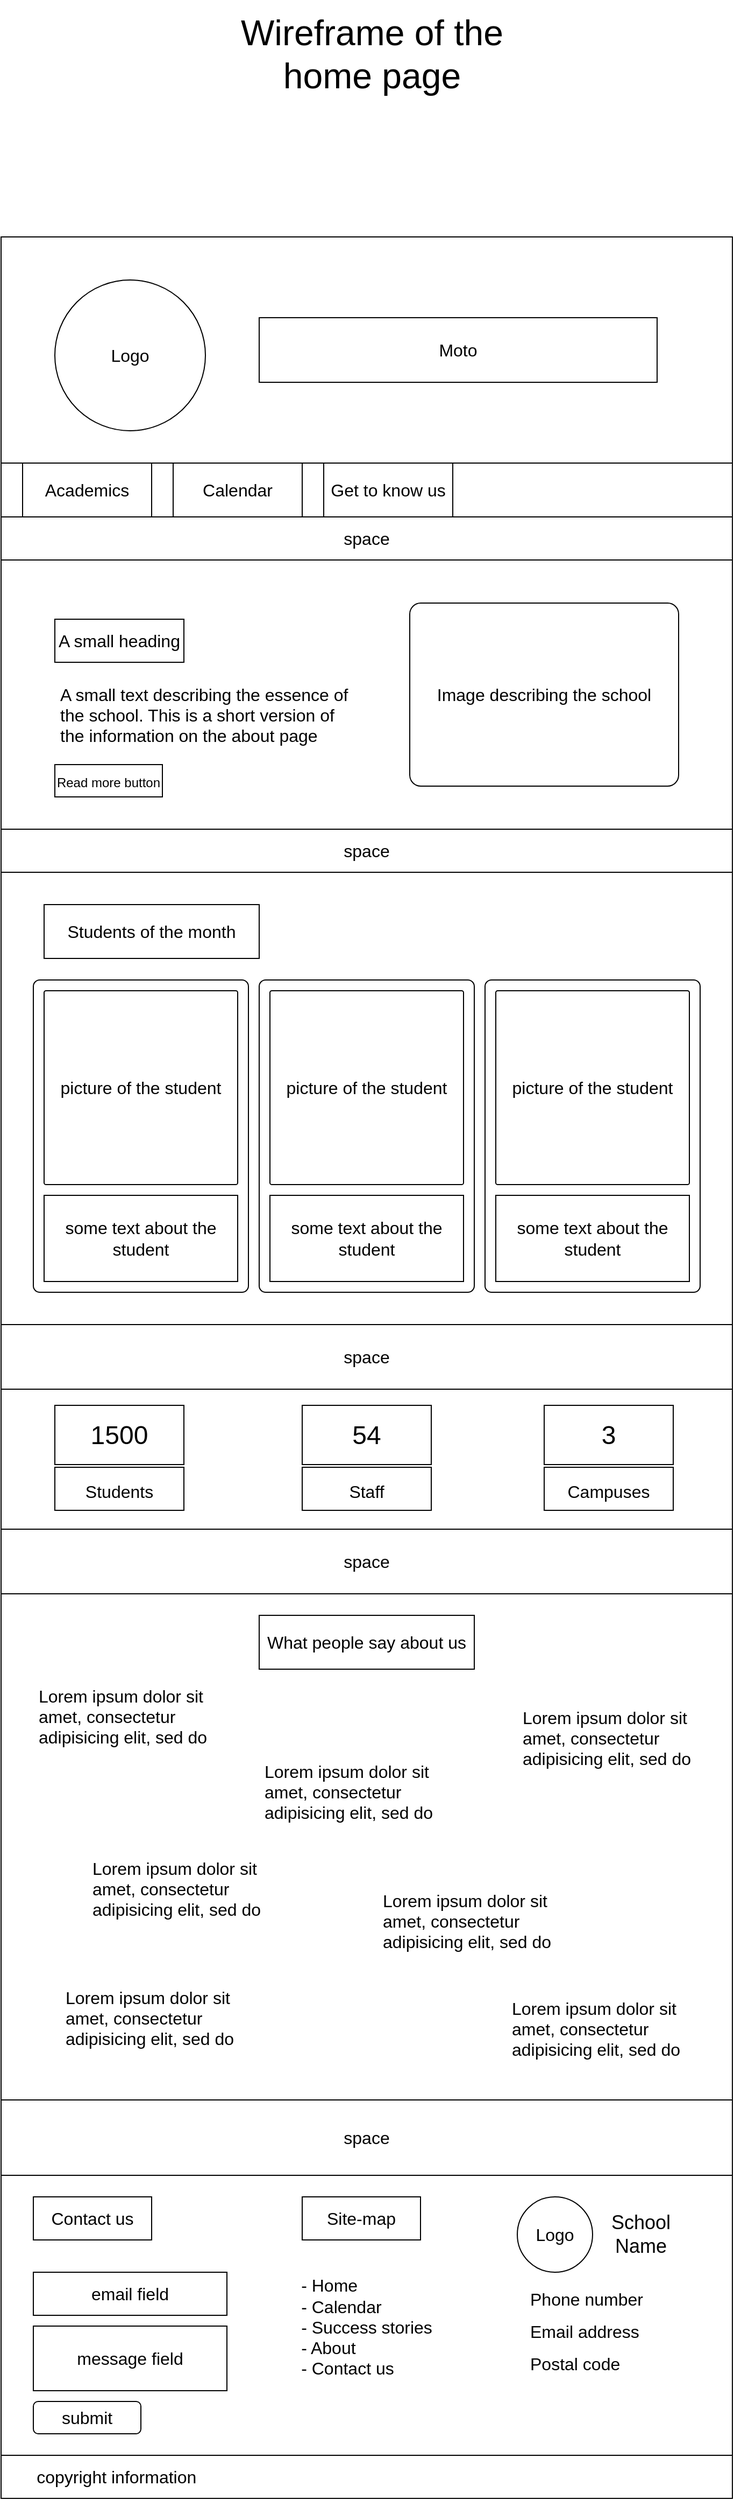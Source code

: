 <mxfile version="20.6.1" type="github">
  <diagram id="zjbsmMx9dNUYekVJXI4S" name="Page-1">
    <mxGraphModel dx="868" dy="993" grid="1" gridSize="10" guides="1" tooltips="1" connect="1" arrows="1" fold="1" page="0" pageScale="1" pageWidth="850" pageHeight="1100" math="0" shadow="0">
      <root>
        <mxCell id="0" />
        <mxCell id="1" parent="0" />
        <mxCell id="_Qzaa5entBogjLJZciO9-1" value="" style="rounded=0;whiteSpace=wrap;html=1;" parent="1" vertex="1">
          <mxGeometry x="160" y="120" width="680" height="210" as="geometry" />
        </mxCell>
        <mxCell id="_Qzaa5entBogjLJZciO9-2" value="&lt;font style=&quot;font-size: 16px;&quot;&gt;Logo&lt;/font&gt;" style="ellipse;whiteSpace=wrap;html=1;aspect=fixed;" parent="1" vertex="1">
          <mxGeometry x="210" y="160" width="140" height="140" as="geometry" />
        </mxCell>
        <mxCell id="_Qzaa5entBogjLJZciO9-4" value="Moto" style="rounded=0;whiteSpace=wrap;html=1;fontSize=16;" parent="1" vertex="1">
          <mxGeometry x="400" y="195" width="370" height="60" as="geometry" />
        </mxCell>
        <mxCell id="_Qzaa5entBogjLJZciO9-5" value="" style="rounded=0;whiteSpace=wrap;html=1;fontSize=16;" parent="1" vertex="1">
          <mxGeometry x="160" y="330" width="680" height="50" as="geometry" />
        </mxCell>
        <mxCell id="_Qzaa5entBogjLJZciO9-6" value="Academics" style="rounded=0;whiteSpace=wrap;html=1;fontSize=16;" parent="1" vertex="1">
          <mxGeometry x="180" y="330" width="120" height="50" as="geometry" />
        </mxCell>
        <mxCell id="_Qzaa5entBogjLJZciO9-7" value="Calendar" style="rounded=0;whiteSpace=wrap;html=1;fontSize=16;" parent="1" vertex="1">
          <mxGeometry x="320" y="330" width="120" height="50" as="geometry" />
        </mxCell>
        <mxCell id="_Qzaa5entBogjLJZciO9-10" value="" style="rounded=0;whiteSpace=wrap;html=1;fontSize=16;" parent="1" vertex="1">
          <mxGeometry x="160" y="420" width="680" height="250" as="geometry" />
        </mxCell>
        <mxCell id="_Qzaa5entBogjLJZciO9-11" value="Image describing the school" style="rounded=1;whiteSpace=wrap;html=1;fontSize=16;arcSize=6;points=[[0,0,0,0,0],[0,0.25,0,0,0],[0,0.5,0,0,0],[0,0.75,0,0,0],[0,1,0,0,0],[0.25,0,0,0,0],[0.25,1,0,0,0],[0.5,0,0,0,0],[0.5,1,0,0,0],[0.75,0,0,0,0],[0.75,1,0,0,0],[1,0,0,0,0],[1,0.25,0,0,0],[1,0.5,0,0,0],[1,0.75,0,0,0],[1,1,0,0,0]];" parent="1" vertex="1">
          <mxGeometry x="540" y="460" width="250" height="170" as="geometry" />
        </mxCell>
        <mxCell id="_Qzaa5entBogjLJZciO9-12" value="space" style="rounded=0;whiteSpace=wrap;html=1;fontSize=16;" parent="1" vertex="1">
          <mxGeometry x="160" y="380" width="680" height="40" as="geometry" />
        </mxCell>
        <mxCell id="_Qzaa5entBogjLJZciO9-13" value="&lt;p&gt;A small text describing the essence of the school. This is a short version of the information on the about page&lt;br&gt;&lt;/p&gt;" style="text;html=1;strokeColor=none;fillColor=none;spacing=5;spacingTop=-20;whiteSpace=wrap;overflow=hidden;rounded=0;fontSize=16;" parent="1" vertex="1">
          <mxGeometry x="210" y="530" width="280" height="70" as="geometry" />
        </mxCell>
        <mxCell id="_Qzaa5entBogjLJZciO9-14" value="A small heading" style="rounded=0;whiteSpace=wrap;html=1;fontSize=16;" parent="1" vertex="1">
          <mxGeometry x="210" y="475" width="120" height="40" as="geometry" />
        </mxCell>
        <mxCell id="_Qzaa5entBogjLJZciO9-15" value="&lt;font style=&quot;font-size: 12px;&quot;&gt;Read more button&lt;/font&gt;" style="rounded=0;whiteSpace=wrap;html=1;fontSize=16;" parent="1" vertex="1">
          <mxGeometry x="210" y="610" width="100" height="30" as="geometry" />
        </mxCell>
        <mxCell id="_Qzaa5entBogjLJZciO9-16" value="" style="rounded=0;whiteSpace=wrap;html=1;fontSize=12;" parent="1" vertex="1">
          <mxGeometry x="160" y="710" width="680" height="420" as="geometry" />
        </mxCell>
        <mxCell id="_Qzaa5entBogjLJZciO9-17" value="&lt;font style=&quot;font-size: 16px;&quot;&gt;Students of the month&lt;/font&gt;" style="rounded=0;whiteSpace=wrap;html=1;fontSize=12;" parent="1" vertex="1">
          <mxGeometry x="200" y="740" width="200" height="50" as="geometry" />
        </mxCell>
        <mxCell id="_Qzaa5entBogjLJZciO9-18" value="space" style="rounded=0;whiteSpace=wrap;html=1;fontSize=16;" parent="1" vertex="1">
          <mxGeometry x="160" y="670" width="680" height="40" as="geometry" />
        </mxCell>
        <mxCell id="_Qzaa5entBogjLJZciO9-20" value="" style="rounded=1;whiteSpace=wrap;html=1;fontSize=16;arcSize=3;" parent="1" vertex="1">
          <mxGeometry x="190" y="810" width="200" height="290" as="geometry" />
        </mxCell>
        <mxCell id="_Qzaa5entBogjLJZciO9-21" value="picture of the student" style="rounded=1;whiteSpace=wrap;html=1;fontSize=16;arcSize=1;" parent="1" vertex="1">
          <mxGeometry x="200" y="820" width="180" height="180" as="geometry" />
        </mxCell>
        <mxCell id="_Qzaa5entBogjLJZciO9-23" value="some text about the student" style="rounded=0;whiteSpace=wrap;html=1;fontSize=16;" parent="1" vertex="1">
          <mxGeometry x="200" y="1010" width="180" height="80" as="geometry" />
        </mxCell>
        <mxCell id="_Qzaa5entBogjLJZciO9-24" value="" style="rounded=1;whiteSpace=wrap;html=1;fontSize=16;arcSize=3;" parent="1" vertex="1">
          <mxGeometry x="400" y="810" width="200" height="290" as="geometry" />
        </mxCell>
        <mxCell id="_Qzaa5entBogjLJZciO9-25" value="picture of the student" style="rounded=1;whiteSpace=wrap;html=1;fontSize=16;arcSize=1;" parent="1" vertex="1">
          <mxGeometry x="410" y="820" width="180" height="180" as="geometry" />
        </mxCell>
        <mxCell id="_Qzaa5entBogjLJZciO9-26" value="some text about the student" style="rounded=0;whiteSpace=wrap;html=1;fontSize=16;" parent="1" vertex="1">
          <mxGeometry x="410" y="1010" width="180" height="80" as="geometry" />
        </mxCell>
        <mxCell id="_Qzaa5entBogjLJZciO9-27" value="" style="rounded=1;whiteSpace=wrap;html=1;fontSize=16;arcSize=3;" parent="1" vertex="1">
          <mxGeometry x="610" y="810" width="200" height="290" as="geometry" />
        </mxCell>
        <mxCell id="_Qzaa5entBogjLJZciO9-28" value="picture of the student" style="rounded=1;whiteSpace=wrap;html=1;fontSize=16;arcSize=1;" parent="1" vertex="1">
          <mxGeometry x="620" y="820" width="180" height="180" as="geometry" />
        </mxCell>
        <mxCell id="_Qzaa5entBogjLJZciO9-29" value="some text about the student" style="rounded=0;whiteSpace=wrap;html=1;fontSize=16;" parent="1" vertex="1">
          <mxGeometry x="620" y="1010" width="180" height="80" as="geometry" />
        </mxCell>
        <mxCell id="_Qzaa5entBogjLJZciO9-30" value="space" style="rounded=0;whiteSpace=wrap;html=1;fontSize=16;" parent="1" vertex="1">
          <mxGeometry x="160" y="1320" width="680" height="60" as="geometry" />
        </mxCell>
        <mxCell id="_Qzaa5entBogjLJZciO9-31" value="" style="rounded=0;whiteSpace=wrap;html=1;fontSize=12;" parent="1" vertex="1">
          <mxGeometry x="160" y="1380" width="680" height="470" as="geometry" />
        </mxCell>
        <mxCell id="_Qzaa5entBogjLJZciO9-32" value="&lt;font style=&quot;font-size: 16px;&quot;&gt;What people say about us&lt;/font&gt;" style="rounded=0;whiteSpace=wrap;html=1;fontSize=12;" parent="1" vertex="1">
          <mxGeometry x="400" y="1400" width="200" height="50" as="geometry" />
        </mxCell>
        <mxCell id="_Qzaa5entBogjLJZciO9-44" value="&lt;p&gt;Lorem ipsum dolor sit amet, consectetur adipisicing elit, sed do &lt;br&gt;&lt;/p&gt;" style="text;html=1;strokeColor=none;fillColor=none;spacing=5;spacingTop=-20;whiteSpace=wrap;overflow=hidden;rounded=0;fontSize=16;" parent="1" vertex="1">
          <mxGeometry x="190" y="1460" width="190" height="70" as="geometry" />
        </mxCell>
        <mxCell id="_Qzaa5entBogjLJZciO9-45" value="&lt;p&gt;Lorem ipsum dolor sit amet, consectetur adipisicing elit, sed do &lt;br&gt;&lt;/p&gt;" style="text;html=1;strokeColor=none;fillColor=none;spacing=5;spacingTop=-20;whiteSpace=wrap;overflow=hidden;rounded=0;fontSize=16;" parent="1" vertex="1">
          <mxGeometry x="630" y="1750" width="190" height="70" as="geometry" />
        </mxCell>
        <mxCell id="_Qzaa5entBogjLJZciO9-46" value="&lt;p&gt;Lorem ipsum dolor sit amet, consectetur adipisicing elit, sed do &lt;br&gt;&lt;/p&gt;" style="text;html=1;strokeColor=none;fillColor=none;spacing=5;spacingTop=-20;whiteSpace=wrap;overflow=hidden;rounded=0;fontSize=16;" parent="1" vertex="1">
          <mxGeometry x="400" y="1530" width="190" height="70" as="geometry" />
        </mxCell>
        <mxCell id="_Qzaa5entBogjLJZciO9-48" value="&lt;p&gt;Lorem ipsum dolor sit amet, consectetur adipisicing elit, sed do &lt;br&gt;&lt;/p&gt;" style="text;html=1;strokeColor=none;fillColor=none;spacing=5;spacingTop=-20;whiteSpace=wrap;overflow=hidden;rounded=0;fontSize=16;" parent="1" vertex="1">
          <mxGeometry x="215" y="1740" width="190" height="70" as="geometry" />
        </mxCell>
        <mxCell id="_Qzaa5entBogjLJZciO9-49" value="&lt;p&gt;Lorem ipsum dolor sit amet, consectetur adipisicing elit, sed do &lt;br&gt;&lt;/p&gt;" style="text;html=1;strokeColor=none;fillColor=none;spacing=5;spacingTop=-20;whiteSpace=wrap;overflow=hidden;rounded=0;fontSize=16;" parent="1" vertex="1">
          <mxGeometry x="640" y="1480" width="190" height="70" as="geometry" />
        </mxCell>
        <mxCell id="_Qzaa5entBogjLJZciO9-50" value="&lt;p&gt;Lorem ipsum dolor sit amet, consectetur adipisicing elit, sed do &lt;br&gt;&lt;/p&gt;" style="text;html=1;strokeColor=none;fillColor=none;spacing=5;spacingTop=-20;whiteSpace=wrap;overflow=hidden;rounded=0;fontSize=16;" parent="1" vertex="1">
          <mxGeometry x="510" y="1650" width="190" height="70" as="geometry" />
        </mxCell>
        <mxCell id="_Qzaa5entBogjLJZciO9-51" value="&lt;p&gt;Lorem ipsum dolor sit amet, consectetur adipisicing elit, sed do &lt;br&gt;&lt;/p&gt;" style="text;html=1;strokeColor=none;fillColor=none;spacing=5;spacingTop=-20;whiteSpace=wrap;overflow=hidden;rounded=0;fontSize=16;" parent="1" vertex="1">
          <mxGeometry x="240" y="1620" width="190" height="70" as="geometry" />
        </mxCell>
        <mxCell id="_Qzaa5entBogjLJZciO9-52" value="space" style="rounded=0;whiteSpace=wrap;html=1;fontSize=16;" parent="1" vertex="1">
          <mxGeometry x="160" y="1850" width="680" height="70" as="geometry" />
        </mxCell>
        <mxCell id="_Qzaa5entBogjLJZciO9-53" value="" style="rounded=0;whiteSpace=wrap;html=1;fontSize=16;" parent="1" vertex="1">
          <mxGeometry x="160" y="1920" width="680" height="260" as="geometry" />
        </mxCell>
        <mxCell id="_Qzaa5entBogjLJZciO9-55" value="Contact us" style="rounded=0;whiteSpace=wrap;html=1;fontSize=16;" parent="1" vertex="1">
          <mxGeometry x="190" y="1940" width="110" height="40" as="geometry" />
        </mxCell>
        <mxCell id="_Qzaa5entBogjLJZciO9-56" value="email field" style="rounded=0;whiteSpace=wrap;html=1;fontSize=16;" parent="1" vertex="1">
          <mxGeometry x="190" y="2010" width="180" height="40" as="geometry" />
        </mxCell>
        <mxCell id="_Qzaa5entBogjLJZciO9-58" value="message field" style="rounded=0;whiteSpace=wrap;html=1;fontSize=16;" parent="1" vertex="1">
          <mxGeometry x="190" y="2060" width="180" height="60" as="geometry" />
        </mxCell>
        <mxCell id="_Qzaa5entBogjLJZciO9-59" value="submit" style="rounded=1;whiteSpace=wrap;html=1;fontSize=16;" parent="1" vertex="1">
          <mxGeometry x="190" y="2130" width="100" height="30" as="geometry" />
        </mxCell>
        <mxCell id="_Qzaa5entBogjLJZciO9-60" value="Site-map" style="rounded=0;whiteSpace=wrap;html=1;fontSize=16;" parent="1" vertex="1">
          <mxGeometry x="440" y="1940" width="110" height="40" as="geometry" />
        </mxCell>
        <mxCell id="_Qzaa5entBogjLJZciO9-62" value="&lt;div align=&quot;left&quot;&gt;- Home&lt;/div&gt;&lt;div align=&quot;left&quot;&gt;- Calendar&lt;/div&gt;&lt;div align=&quot;left&quot;&gt;- Success stories&lt;br&gt;&lt;/div&gt;&lt;div align=&quot;left&quot;&gt;- About&lt;/div&gt;&lt;div align=&quot;left&quot;&gt;- Contact us&lt;/div&gt;&lt;div&gt;&lt;br&gt;&lt;/div&gt;&lt;div&gt;&lt;br&gt;&lt;/div&gt;" style="text;html=1;strokeColor=none;fillColor=none;align=center;verticalAlign=middle;whiteSpace=wrap;rounded=0;fontSize=16;" parent="1" vertex="1">
          <mxGeometry x="430" y="2010" width="140" height="140" as="geometry" />
        </mxCell>
        <mxCell id="_Qzaa5entBogjLJZciO9-63" value="Logo" style="ellipse;whiteSpace=wrap;html=1;aspect=fixed;fontSize=16;" parent="1" vertex="1">
          <mxGeometry x="640" y="1940" width="70" height="70" as="geometry" />
        </mxCell>
        <mxCell id="_Qzaa5entBogjLJZciO9-64" value="&lt;font style=&quot;font-size: 18px;&quot;&gt;School Name&lt;/font&gt;" style="text;html=1;strokeColor=none;fillColor=none;align=center;verticalAlign=middle;whiteSpace=wrap;rounded=0;fontSize=16;" parent="1" vertex="1">
          <mxGeometry x="710" y="1945" width="90" height="60" as="geometry" />
        </mxCell>
        <mxCell id="_Qzaa5entBogjLJZciO9-66" value="&lt;div align=&quot;left&quot;&gt;&lt;font style=&quot;font-size: 16px;&quot;&gt;Phone number&lt;/font&gt;&lt;/div&gt;" style="text;html=1;strokeColor=none;fillColor=none;align=left;verticalAlign=middle;whiteSpace=wrap;rounded=0;fontSize=18;" parent="1" vertex="1">
          <mxGeometry x="650" y="2020" width="135" height="30" as="geometry" />
        </mxCell>
        <mxCell id="_Qzaa5entBogjLJZciO9-67" value="&lt;div style=&quot;font-size: 16px;&quot; align=&quot;left&quot;&gt;&lt;font style=&quot;font-size: 16px;&quot;&gt;Email address&lt;br&gt;&lt;/font&gt;&lt;/div&gt;" style="text;html=1;strokeColor=none;fillColor=none;align=left;verticalAlign=middle;whiteSpace=wrap;rounded=0;fontSize=18;" parent="1" vertex="1">
          <mxGeometry x="650" y="2050" width="135" height="30" as="geometry" />
        </mxCell>
        <mxCell id="_Qzaa5entBogjLJZciO9-68" value="&lt;font style=&quot;font-size: 16px;&quot;&gt;Postal code&lt;/font&gt;" style="text;html=1;strokeColor=none;fillColor=none;align=left;verticalAlign=middle;whiteSpace=wrap;rounded=0;fontSize=18;" parent="1" vertex="1">
          <mxGeometry x="650" y="2080" width="135" height="30" as="geometry" />
        </mxCell>
        <mxCell id="_Qzaa5entBogjLJZciO9-69" value="&lt;div align=&quot;left&quot;&gt;&amp;nbsp;&amp;nbsp;&amp;nbsp;&amp;nbsp;&amp;nbsp;&amp;nbsp; copyright information&lt;br&gt;&lt;/div&gt;" style="rounded=0;whiteSpace=wrap;html=1;fontSize=16;align=left;" parent="1" vertex="1">
          <mxGeometry x="160" y="2180" width="680" height="40" as="geometry" />
        </mxCell>
        <mxCell id="_Qzaa5entBogjLJZciO9-70" value="&lt;font style=&quot;font-size: 33px;&quot;&gt;Wireframe of the home page&lt;/font&gt;" style="text;html=1;strokeColor=none;fillColor=none;align=center;verticalAlign=middle;whiteSpace=wrap;rounded=0;fontSize=16;" parent="1" vertex="1">
          <mxGeometry x="345" y="-100" width="320" height="100" as="geometry" />
        </mxCell>
        <mxCell id="oHM1tqddM9_ak2Br6Nf2-59" value="&lt;font style=&quot;font-size: 16px;&quot;&gt;space&lt;/font&gt;" style="rounded=0;whiteSpace=wrap;html=1;fontSize=14;" parent="1" vertex="1">
          <mxGeometry x="160" y="1130" width="680" height="60" as="geometry" />
        </mxCell>
        <mxCell id="oHM1tqddM9_ak2Br6Nf2-60" value="" style="rounded=0;whiteSpace=wrap;html=1;fontSize=16;" parent="1" vertex="1">
          <mxGeometry x="160" y="1190" width="680" height="130" as="geometry" />
        </mxCell>
        <mxCell id="oHM1tqddM9_ak2Br6Nf2-61" value="&lt;font style=&quot;font-size: 24px;&quot;&gt;1500&lt;/font&gt;" style="rounded=0;whiteSpace=wrap;html=1;fontSize=16;" parent="1" vertex="1">
          <mxGeometry x="210" y="1205" width="120" height="55" as="geometry" />
        </mxCell>
        <mxCell id="oHM1tqddM9_ak2Br6Nf2-62" value="&lt;font style=&quot;font-size: 24px;&quot;&gt;54&lt;/font&gt;" style="rounded=0;whiteSpace=wrap;html=1;fontSize=16;" parent="1" vertex="1">
          <mxGeometry x="440" y="1205" width="120" height="55" as="geometry" />
        </mxCell>
        <mxCell id="oHM1tqddM9_ak2Br6Nf2-63" value="&lt;font style=&quot;font-size: 24px;&quot;&gt;3&lt;/font&gt;" style="rounded=0;whiteSpace=wrap;html=1;fontSize=16;" parent="1" vertex="1">
          <mxGeometry x="665" y="1205" width="120" height="55" as="geometry" />
        </mxCell>
        <mxCell id="oHM1tqddM9_ak2Br6Nf2-64" value="&lt;font style=&quot;font-size: 16px;&quot;&gt;Students&lt;/font&gt;" style="rounded=0;whiteSpace=wrap;html=1;fontSize=24;" parent="1" vertex="1">
          <mxGeometry x="210" y="1262.5" width="120" height="40" as="geometry" />
        </mxCell>
        <mxCell id="oHM1tqddM9_ak2Br6Nf2-65" value="&lt;font style=&quot;font-size: 16px;&quot;&gt;Staff&lt;/font&gt;" style="rounded=0;whiteSpace=wrap;html=1;fontSize=24;" parent="1" vertex="1">
          <mxGeometry x="440" y="1262.5" width="120" height="40" as="geometry" />
        </mxCell>
        <mxCell id="oHM1tqddM9_ak2Br6Nf2-66" value="&lt;font style=&quot;font-size: 16px;&quot;&gt;Campuses&lt;/font&gt;" style="rounded=0;whiteSpace=wrap;html=1;fontSize=24;" parent="1" vertex="1">
          <mxGeometry x="665" y="1262.5" width="120" height="40" as="geometry" />
        </mxCell>
        <mxCell id="n9gxtpOUhnoq1fCZNvoi-136" value="Get to know us" style="rounded=0;whiteSpace=wrap;html=1;fontSize=16;" vertex="1" parent="1">
          <mxGeometry x="460" y="330" width="120" height="50" as="geometry" />
        </mxCell>
      </root>
    </mxGraphModel>
  </diagram>
</mxfile>
